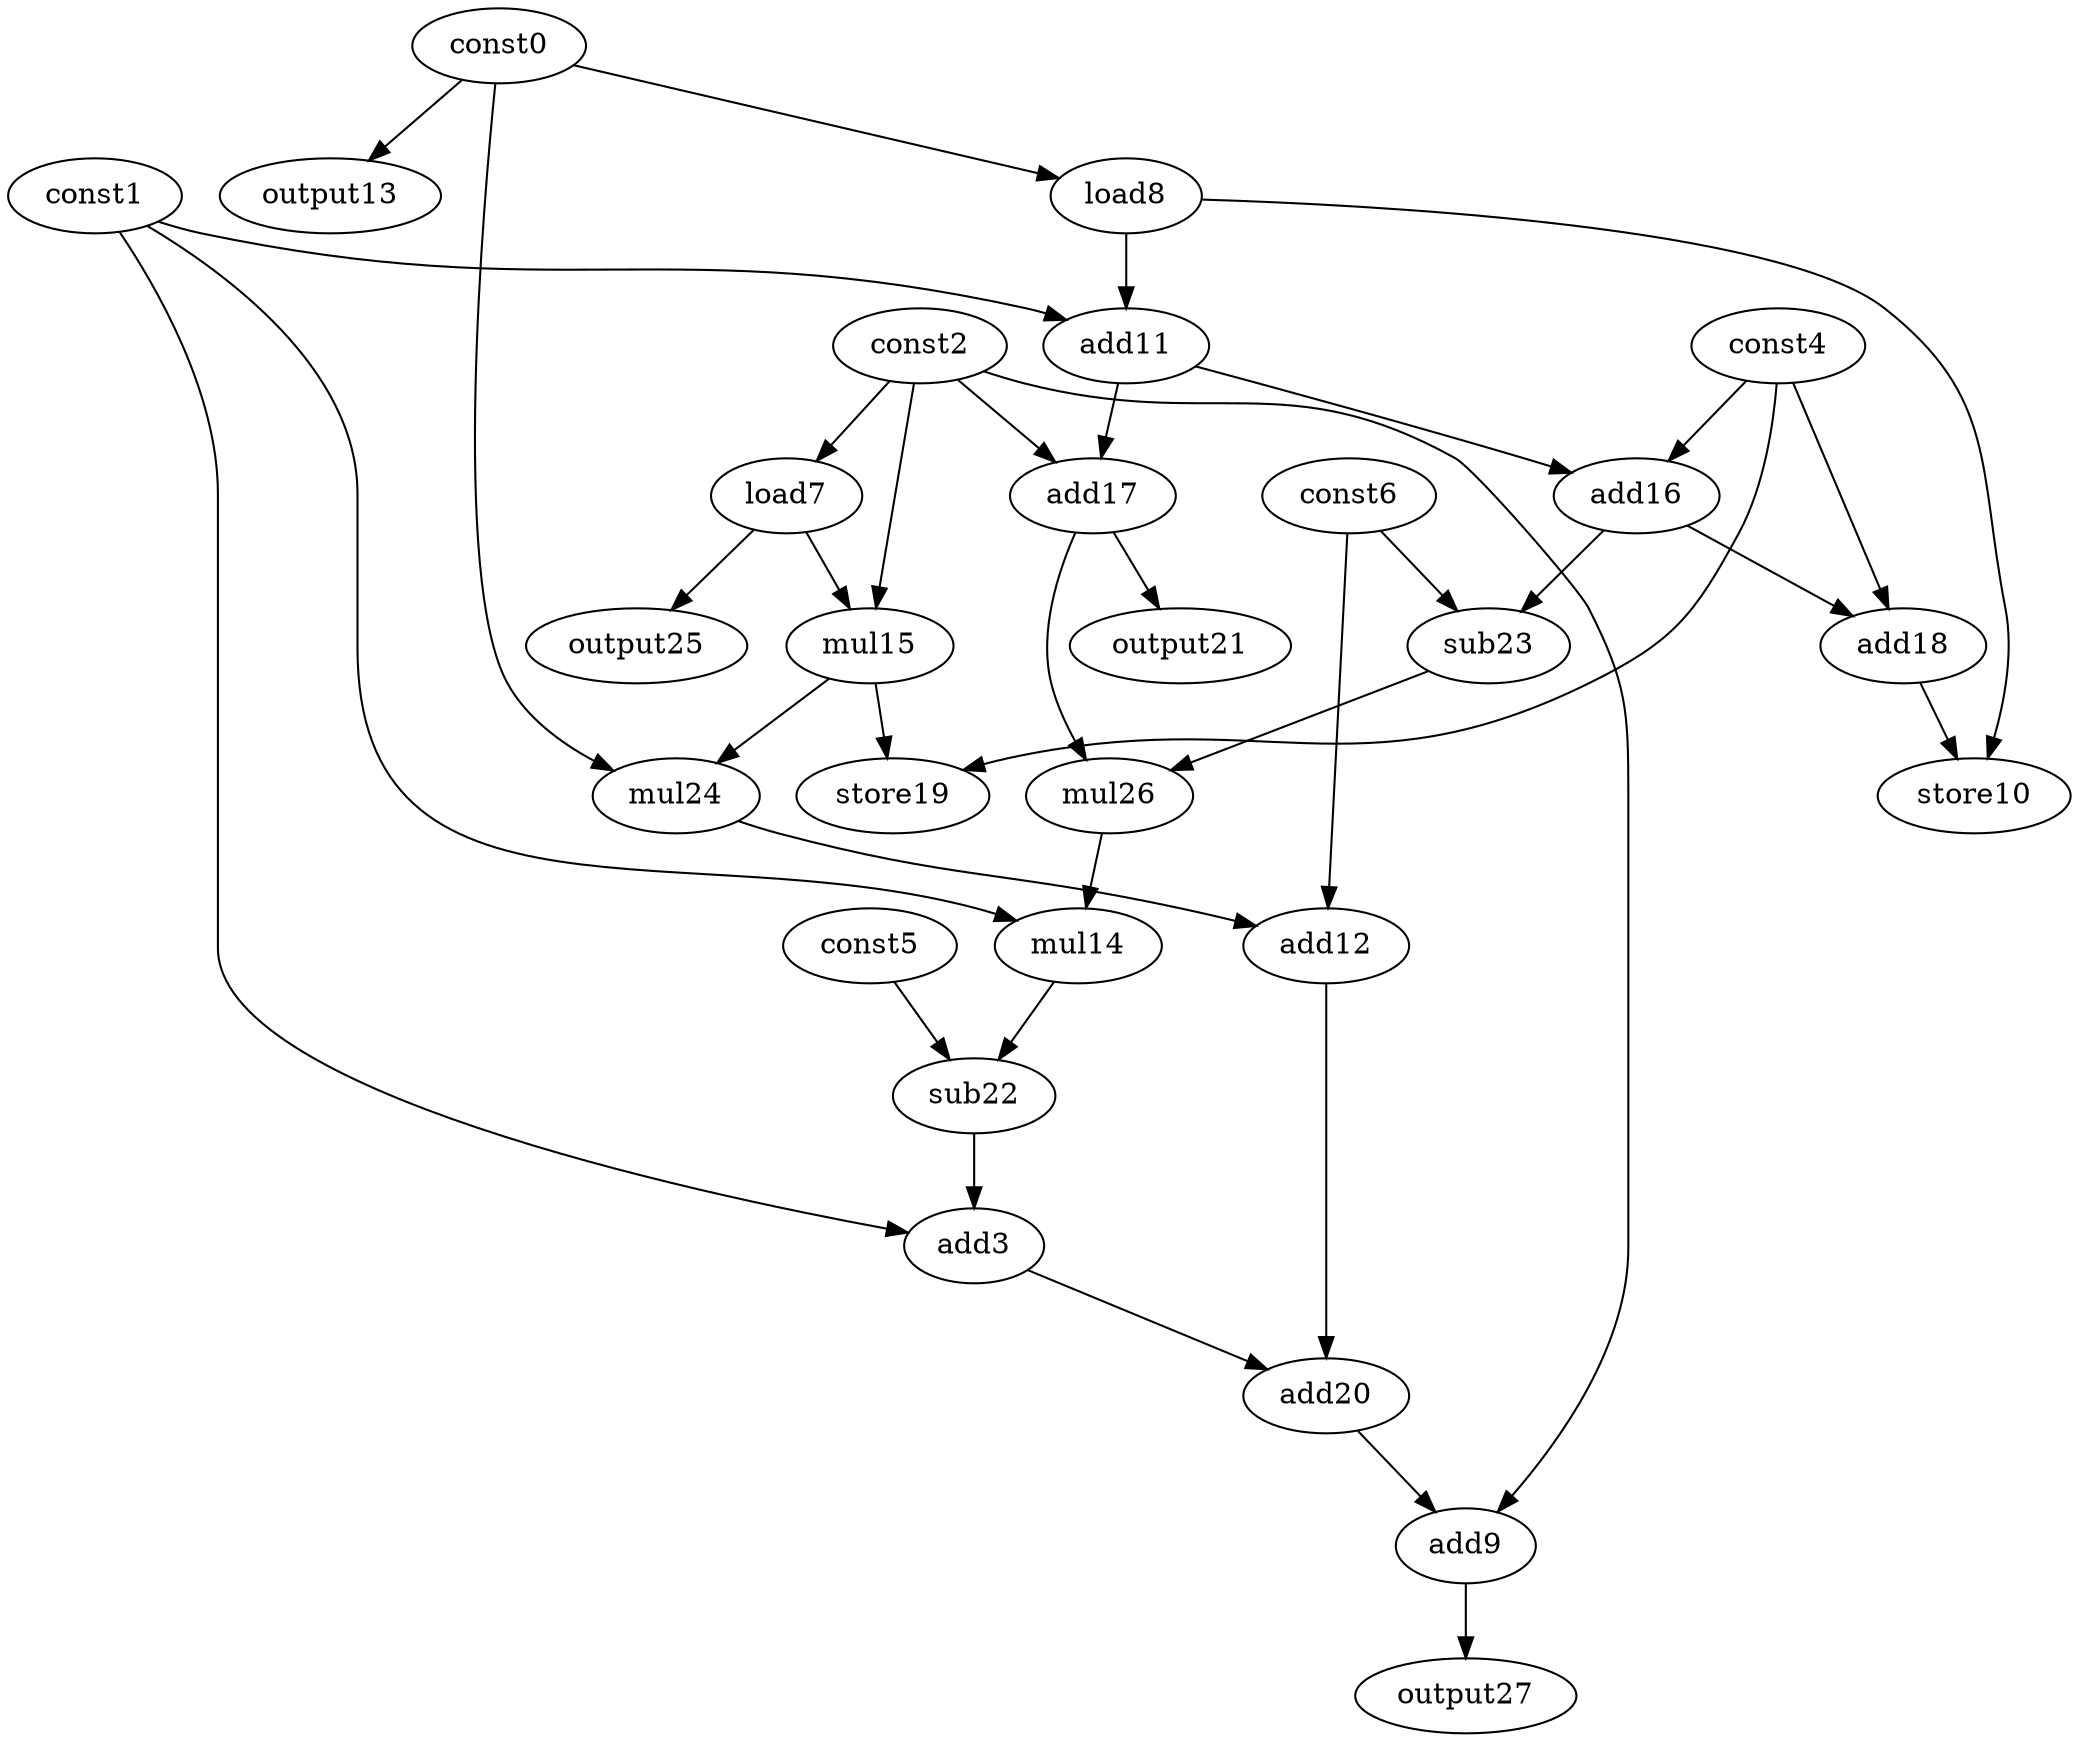 digraph G { 
const0[opcode=const]; 
const1[opcode=const]; 
const2[opcode=const]; 
add3[opcode=add]; 
const4[opcode=const]; 
const5[opcode=const]; 
const6[opcode=const]; 
load7[opcode=load]; 
load8[opcode=load]; 
add9[opcode=add]; 
store10[opcode=store]; 
add11[opcode=add]; 
add12[opcode=add]; 
output13[opcode=output]; 
mul14[opcode=mul]; 
mul15[opcode=mul]; 
add16[opcode=add]; 
add17[opcode=add]; 
add18[opcode=add]; 
store19[opcode=store]; 
add20[opcode=add]; 
output21[opcode=output]; 
sub22[opcode=sub]; 
sub23[opcode=sub]; 
mul24[opcode=mul]; 
output25[opcode=output]; 
mul26[opcode=mul]; 
output27[opcode=output]; 
const2->load7[operand=0];
const0->load8[operand=0];
const0->output13[operand=0];
load8->add11[operand=0];
const1->add11[operand=1];
const2->mul15[operand=0];
load7->mul15[operand=1];
load7->output25[operand=0];
add11->add16[operand=0];
const4->add16[operand=1];
const2->add17[operand=0];
add11->add17[operand=1];
const4->store19[operand=0];
mul15->store19[operand=1];
const0->mul24[operand=0];
mul15->mul24[operand=1];
mul24->add12[operand=0];
const6->add12[operand=1];
add16->add18[operand=0];
const4->add18[operand=1];
add17->output21[operand=0];
add16->sub23[operand=0];
const6->sub23[operand=1];
load8->store10[operand=0];
add18->store10[operand=1];
add17->mul26[operand=0];
sub23->mul26[operand=1];
const1->mul14[operand=0];
mul26->mul14[operand=1];
const5->sub22[operand=0];
mul14->sub22[operand=1];
const1->add3[operand=0];
sub22->add3[operand=1];
add3->add20[operand=0];
add12->add20[operand=1];
const2->add9[operand=0];
add20->add9[operand=1];
add9->output27[operand=0];
}
